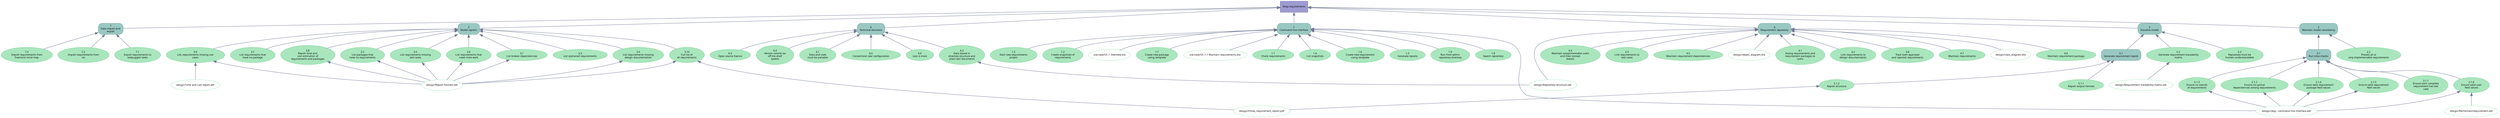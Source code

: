 digraph reqy {
root="/home/oliver/Documents/projects/reqy-requirements"
aspect=2
graph [fontname=Verdana, fontsize=8]
node [fontname=Verdana, fontsize=8]
edge [fontname=Verdana, fontsize=8, color="#707792"]

"/home/oliver/Documents/projects/reqy-requirements/requirements/1_command-line-interface/1.2_create-snapshots-of-requirements.req" [label="1.2\nCreate snapshots of\nrequirements", color="#7dd396", style="filled", fillcolor="#a9e6bd"]
"/home/oliver/Documents/projects/reqy-requirements/documents/design/Repository structure.odt" [label="design/Repository structure.odt", color="#a9e6bd"]
"/home/oliver/Documents/projects/reqy-requirements/documents/use-case/UC-1 Overview.dia" [label="use-case/UC-1 Overview.dia", color="#a9e6bd"]
"/home/oliver/Documents/projects/reqy-requirements/documents/design/Report formats.odt" [label="design/Report formats.odt", color="#a9e6bd"]
"/home/oliver/Documents/projects/reqy-requirements/requirements/1_command-line-interface/1.7_create-new-package-using-template.req" [label="1.7\nCreate new package\nusing template", color="#7dd396", style="filled", fillcolor="#a9e6bd"]
"/home/oliver/Documents/projects/reqy-requirements/documents/use-case/UC-1-1 Maintain requirements.dia" [label="use-case/UC-1-1 Maintain requirements.dia", color="#a9e6bd"]
"/home/oliver/Documents/projects/reqy-requirements/requirements/6_technical-decisions/6.3_open-source-lisence.req" [label="6.3\nOpen source lisence\n", color="#7dd396", style="filled", fillcolor="#a9e6bd"]
"/home/oliver/Documents/projects/reqy-requirements/requirements/5_visualize-model/5.3_repository-must-be-human-understandable.req" [label="5.3\nRepository must be\nhuman understandable", color="#7dd396", style="filled", fillcolor="#a9e6bd"]
"/home/oliver/Documents/projects/reqy-requirements/requirements/2_maintain-model-consistency/2.1_run-time-checks/2.1.6_ensure-valid-user-field-values.req" [label="2.1.6\nEnsure valid user\nfield values", color="#7dd396", style="filled", fillcolor="#a9e6bd"]
"/home/oliver/Documents/projects/reqy-requirements/requirements/4_requirement-repository/4.1_assing-requirements-and-requirement-packages-to-users.req" [label="4.1\nAssing requirements and\nrequirement packages to\nusers", color="#7dd396", style="filled", fillcolor="#a9e6bd"]
"/home/oliver/Documents/projects/reqy-requirements/requirements/5_visualize-model/5.2_generate-requirement-traceability-matrix.req" [label="5.2\nGenerate requirement traceability\nmatrix", color="#7dd396", style="filled", fillcolor="#a9e6bd"]
"/home/oliver/Documents/projects/reqy-requirements/requirements/4_requirement-repository/4.2_link-requirements-to-design-documentation.req" [label="4.2\nLink requirements to\ndesign documentation", color="#7dd396", style="filled", fillcolor="#a9e6bd"]
"/home/oliver/Documents/projects/reqy-requirements/documents/design/reqy - command line interface.odt" [label="design/reqy - command line interface.odt", color="#a9e6bd"]
"/home/oliver/Documents/projects/reqy-requirements/documents/design/reqy - command line interface.odt" [label="design/reqy - command line interface.odt", color="#a9e6bd"]
"/home/oliver/Documents/projects/reqy-requirements" [label="Reqy requirements", shape="box", color="#716eb1", style="filled", fillcolor="#9e9bd1"]
"/home/oliver/Documents/projects/reqy-requirements/documents/design/Report formats.odt" [label="design/Report formats.odt", color="#a9e6bd"]
"/home/oliver/Documents/projects/reqy-requirements/requirements/6_technical-decisions/6.4_version-control-via-off-the-shelf-system.req" [label="6.4\nVersion control via\noff the shelf\nsystem", color="#7dd396", style="filled", fillcolor="#a9e6bd"]
"/home/oliver/Documents/projects/reqy-requirements/documents/design/reqy - command line interface.odt" [label="design/reqy - command line interface.odt", color="#a9e6bd"]
"/home/oliver/Documents/projects/reqy-requirements/requirements/3_model-reports/3.9_list_requirements-missing-use-cases.req" [label="3.9\nList_requirements missing use\ncases", color="#7dd396", style="filled", fillcolor="#a9e6bd"]
"/home/oliver/Documents/projects/reqy-requirements/requirements/7_data-import-and-export/attributes.pkg" [label="7\nData import and\nexport", color="#6ca59c", shape="box", style="rounded,filled", fillcolor="#99c8c2"]
"/home/oliver/Documents/projects/reqy-requirements/requirements/3_model-reports/3.1_list-broken-dependencies.req" [label="3.1\nList broken dependencies\n", color="#7dd396", style="filled", fillcolor="#a9e6bd"]
"/home/oliver/Documents/projects/reqy-requirements/requirements/2_maintain-model-consistency/2.1_run-time-checks/2.1.3_ensure-no-islands-of-requirements.req" [label="2.1.3\nEnsure no islands\nof requirements", color="#7dd396", style="filled", fillcolor="#a9e6bd"]
"/home/oliver/Documents/projects/reqy-requirements/requirements/4_requirement-repository/4.8_track-both-approved-and-rejected-requirements.req" [label="4.8\nTrack both approved\nand rejected requirements\n", color="#7dd396", style="filled", fillcolor="#a9e6bd"]
"/home/oliver/Documents/projects/reqy-requirements/requirements/5_visualize-model/5.1_generate-requirement-report/5.1.1_report-output-formats.req" [label="5.1.1\nReport output formats\n", color="#7dd396", style="filled", fillcolor="#a9e6bd"]
"/home/oliver/Documents/projects/reqy-requirements/requirements/4_requirement-repository/4.7_maintain-requirements.req" [label="4.7\nMaintain requirements", color="#7dd396", style="filled", fillcolor="#a9e6bd"]
"/home/oliver/Documents/projects/reqy-requirements/documents/design/class_diagram.dia" [label="design/class_diagram.dia", color="#a9e6bd"]
"/home/oliver/Documents/projects/reqy-requirements/requirements/3_model-reports/attributes.pkg" [label="3\nModel reports", color="#6ca59c", shape="box", style="rounded,filled", fillcolor="#99c8c2"]
"/home/oliver/Documents/projects/reqy-requirements/documents/design/Time and cost report.odt" [label="design/Time and cost report.odt", color="#a9e6bd"]
"/home/oliver/Documents/projects/reqy-requirements/documents/design/Report formats.odt" [label="design/Report formats.odt", color="#a9e6bd"]
"/home/oliver/Documents/projects/reqy-requirements/documents/design/Report formats.odt" [label="design/Report formats.odt", color="#a9e6bd"]
"/home/oliver/Documents/projects/reqy-requirements/documents/design/file-formats/requirement.odt" [label="design/file-formats/requirement.odt", color="#a9e6bd"]
"/home/oliver/Documents/projects/reqy-requirements/documents/design/Report formats.odt" [label="design/Report formats.odt", color="#a9e6bd"]
"/home/oliver/Documents/projects/reqy-requirements/requirements/5_visualize-model/5.1_generate-requirement-report/attributes.pkg" [label="5.1\nGenerate requirement report\n", color="#6ca59c", shape="box", style="rounded,filled", fillcolor="#99c8c2"]
"/home/oliver/Documents/projects/reqy-requirements/documents/design/Report formats.odt" [label="design/Report formats.odt", color="#a9e6bd"]
"/home/oliver/Documents/projects/reqy-requirements/requirements/4_requirement-repository/4.6_maintain-requirement-package.req" [label="4.6\nMaintain requirement package\n", color="#7dd396", style="filled", fillcolor="#a9e6bd"]
"/home/oliver/Documents/projects/reqy-requirements/requirements/4_requirement-repository/4.4_maintain-assignmentable-users-and-their-contact-details.req" [label="4.4\nMaintain assignmentable users\nand their contact\ndetails", color="#7dd396", style="filled", fillcolor="#a9e6bd"]
"/home/oliver/Documents/projects/reqy-requirements/requirements/7_data-import-and-export/7.3_import-requirements-from-freemind-mind-map.req" [label="7.3\nImport requirements from\nfreemind mind map\n", color="#7dd396", style="filled", fillcolor="#a9e6bd"]
"/home/oliver/Documents/projects/reqy-requirements/requirements/4_requirement-repository/4.3_link-requirements-to-test-cases.req" [label="4.3\nLink requirements to\ntest cases", color="#7dd396", style="filled", fillcolor="#a9e6bd"]
"/home/oliver/Documents/projects/reqy-requirements/documents/design/rmtoo_requirement_report.pdf" [label="design/rmtoo_requirement_report.pdf", color="#a9e6bd"]
"/home/oliver/Documents/projects/reqy-requirements/requirements/6_technical-decisions/attributes.pkg" [label="6\nTechnical decisions", color="#6ca59c", shape="box", style="rounded,filled", fillcolor="#99c8c2"]
"/home/oliver/Documents/projects/reqy-requirements/requirements/7_data-import-and-export/7.2_import-requirements-from-csv.req" [label="7.2\nImport requirements from\ncsv", color="#7dd396", style="filled", fillcolor="#a9e6bd"]
"/home/oliver/Documents/projects/reqy-requirements/documents/design/Repository structure.odt" [label="design/Repository structure.odt", color="#a9e6bd"]
"/home/oliver/Documents/projects/reqy-requirements/requirements/3_model-reports/3.7_list-requirements-that-have-no-package.req" [label="3.7\nList requirements that\nhave no package\n", color="#7dd396", style="filled", fillcolor="#a9e6bd"]
"/home/oliver/Documents/projects/reqy-requirements/requirements/7_data-import-and-export/7.1_export-requirements-to-taskjuggler-tasks.req" [label="7.1\nExport requirements to\ntaskjuggler tasks", color="#7dd396", style="filled", fillcolor="#a9e6bd"]
"/home/oliver/Documents/projects/reqy-requirements/requirements/6_technical-decisions/6.1_data-and-code-must-be-portable.req" [label="6.1\nData and code\nmust be portable\n", color="#7dd396", style="filled", fillcolor="#a9e6bd"]
"/home/oliver/Documents/projects/reqy-requirements/documents/design/reqy - command line interface.odt" [label="design/reqy - command line interface.odt", color="#a9e6bd"]
"/home/oliver/Documents/projects/reqy-requirements/requirements/4_requirement-repository/4.5_maintain-requirement-dependencies.req" [label="4.5\nMaintain requirement dependencies\n", color="#7dd396", style="filled", fillcolor="#a9e6bd"]
"/home/oliver/Documents/projects/reqy-requirements/requirements/2_maintain-model-consistency/2.1_run-time-checks/2.1.1_ensure-each-complete-requirement-has-test-case.req" [label="2.1.1\nEnsure each complete\nrequirement has test\ncase", color="#7dd396", style="filled", fillcolor="#a9e6bd"]
"/home/oliver/Documents/projects/reqy-requirements/documents/design/Requirement traceability matrix.odt" [label="design/Requirement traceability matrix.odt", color="#a9e6bd"]
"/home/oliver/Documents/projects/reqy-requirements/documents/design/reqy - command line interface.odt" [label="design/reqy - command line interface.odt", color="#a9e6bd"]
"/home/oliver/Documents/projects/reqy-requirements/requirements/1_command-line-interface/attributes.pkg" [label="1\nCommand line interface\n", color="#6ca59c", shape="box", style="rounded,filled", fillcolor="#99c8c2"]
"/home/oliver/Documents/projects/reqy-requirements/requirements/3_model-reports/3.10_full-list-of-all-requirements.req" [label="3.10\nFull list of\nall requirements", color="#7dd396", style="filled", fillcolor="#a9e6bd"]
"/home/oliver/Documents/projects/reqy-requirements/requirements/6_technical-decisions/6.5_conventsion-over-configuration.req" [label="6.5\nConventsion over configuration\n", color="#7dd396", style="filled", fillcolor="#a9e6bd"]
"/home/oliver/Documents/projects/reqy-requirements/requirements/2_maintain-model-consistency/2.1_run-time-checks/2.1.2_ensure-no-cyclical-dependencies-among-requirements.req" [label="2.1.2\nEnsure no cyclical\ndependencies among requirements\n", color="#7dd396", style="filled", fillcolor="#a9e6bd"]
"/home/oliver/Documents/projects/reqy-requirements/requirements/4_requirement-repository/attributes.pkg" [label="4\nRequirement repository", color="#6ca59c", shape="box", style="rounded,filled", fillcolor="#99c8c2"]
"/home/oliver/Documents/projects/reqy-requirements/requirements/1_command-line-interface/1.1_check-requirements.req" [label="1.1\nCheck requirements", color="#7dd396", style="filled", fillcolor="#a9e6bd"]
"/home/oliver/Documents/projects/reqy-requirements/requirements/2_maintain-model-consistency/2.1_run-time-checks/attributes.pkg" [label="2.1\nRun time checks\n", color="#6ca59c", shape="box", style="rounded,filled", fillcolor="#99c8c2"]
"/home/oliver/Documents/projects/reqy-requirements/requirements/6_technical-decisions/6.6_less-is-more.req" [label="6.6\nLess is more\n", color="#7dd396", style="filled", fillcolor="#a9e6bd"]
"/home/oliver/Documents/projects/reqy-requirements/requirements/5_visualize-model/attributes.pkg" [label="5\nVisualize model", color="#6ca59c", shape="box", style="rounded,filled", fillcolor="#99c8c2"]
"/home/oliver/Documents/projects/reqy-requirements/requirements/1_command-line-interface/1.4_list-snapshots.req" [label="1.4\nList snapshots", color="#7dd396", style="filled", fillcolor="#a9e6bd"]
"/home/oliver/Documents/projects/reqy-requirements/documents/design/Report formats.odt" [label="design/Report formats.odt", color="#a9e6bd"]
"/home/oliver/Documents/projects/reqy-requirements/requirements/3_model-reports/3.4_list-requirements-missing-design-documentation.req" [label="3.4\nList requirements missing\ndesign documentation", color="#7dd396", style="filled", fillcolor="#a9e6bd"]
"/home/oliver/Documents/projects/reqy-requirements/requirements/3_model-reports/3.8_report-time-and-cost-estimation-of-requirements-and-packages.req" [label="3.8\nReport time and\ncost estimation of\nrequirements and packages\n", color="#7dd396", style="filled", fillcolor="#a9e6bd"]
"/home/oliver/Documents/projects/reqy-requirements/requirements/2_maintain-model-consistency/2.2_process-all-or-only-implementable-requirements.req" [label="2.2\nProcess all or\nonly implementable requirements\n", color="#7dd396", style="filled", fillcolor="#a9e6bd"]
"/home/oliver/Documents/projects/reqy-requirements/requirements/5_visualize-model/5.1_generate-requirement-report/5.1.2_report-structure.req" [label="5.1.2\nReport structure", color="#7dd396", style="filled", fillcolor="#a9e6bd"]
"/home/oliver/Documents/projects/reqy-requirements/requirements/1_command-line-interface/1.6_create-new-requirement-using-template.req" [label="1.6\nCreate new requirement\nusing template", color="#7dd396", style="filled", fillcolor="#a9e6bd"]
"/home/oliver/Documents/projects/reqy-requirements/requirements/2_maintain-model-consistency/2.1_run-time-checks/2.1.4_ensure-valid-requirement-package-field-values.req" [label="2.1.4\nEnsure valid requirement\npackage field values\n", color="#7dd396", style="filled", fillcolor="#a9e6bd"]
"/home/oliver/Documents/projects/reqy-requirements/documents/design/object_diagram.dia" [label="design/object_diagram.dia", color="#a9e6bd"]
"/home/oliver/Documents/projects/reqy-requirements/documents/design/Report formats.odt" [label="design/Report formats.odt", color="#a9e6bd"]
"/home/oliver/Documents/projects/reqy-requirements/requirements/3_model-reports/3.2_list-packages-that-have-no-requirements.req" [label="3.2\nList packages that\nhave no requirements\n", color="#7dd396", style="filled", fillcolor="#a9e6bd"]
"/home/oliver/Documents/projects/reqy-requirements/requirements/2_maintain-model-consistency/2.1_run-time-checks/2.1.5_ensure-valid-requirement-field-values.req" [label="2.1.5\nEnsure valid requirement\nfield values", color="#7dd396", style="filled", fillcolor="#a9e6bd"]
"/home/oliver/Documents/projects/reqy-requirements/requirements/2_maintain-model-consistency/attributes.pkg" [label="2\nMaintain model consistency\n", color="#6ca59c", shape="box", style="rounded,filled", fillcolor="#99c8c2"]
"/home/oliver/Documents/projects/reqy-requirements/requirements/6_technical-decisions/6.2_data-stored-in-directory-structure-and-plain-text-documents.req" [label="6.2\nData stored in\ndirectory structure and\nplain text documents\n", color="#7dd396", style="filled", fillcolor="#a9e6bd"]
"/home/oliver/Documents/projects/reqy-requirements/requirements/1_command-line-interface/1.3_generate-reports.req" [label="1.3\nGenerate reports", color="#7dd396", style="filled", fillcolor="#a9e6bd"]
"/home/oliver/Documents/projects/reqy-requirements/documents/design/reqy - command line interface.odt" [label="design/reqy - command line interface.odt", color="#a9e6bd"]
"/home/oliver/Documents/projects/reqy-requirements/requirements/3_model-reports/3.5_list-requirements-missing-test-cases.req" [label="3.5\nList requirements missing\ntest cases", color="#7dd396", style="filled", fillcolor="#a9e6bd"]
"/home/oliver/Documents/projects/reqy-requirements/requirements/1_command-line-interface/1.9_run-from-within-repository-directory.req" [label="1.9\nRun from within\nrepository directory", color="#7dd396", style="filled", fillcolor="#a9e6bd"]
"/home/oliver/Documents/projects/reqy-requirements/documents/design/rmtoo_requirement_report.pdf" [label="design/rmtoo_requirement_report.pdf", color="#a9e6bd"]
"/home/oliver/Documents/projects/reqy-requirements/requirements/1_command-line-interface/1.8_search-repository.req" [label="1.8\nSearch repository", color="#7dd396", style="filled", fillcolor="#a9e6bd"]
"/home/oliver/Documents/projects/reqy-requirements/requirements/1_command-line-interface/1.5_start-new-requirements-project.req" [label="1.5\nStart new requirements\nproject", color="#7dd396", style="filled", fillcolor="#a9e6bd"]
"/home/oliver/Documents/projects/reqy-requirements/requirements/3_model-reports/3.3_list-orphaned-requirements.req" [label="3.3\nList orphaned requirements\n", color="#7dd396", style="filled", fillcolor="#a9e6bd"]
"/home/oliver/Documents/projects/reqy-requirements/requirements/3_model-reports/3.6_list-requirements-that-need-more-work.req" [label="3.6\nList requirements that\nneed more work\n", color="#7dd396", style="filled", fillcolor="#a9e6bd"]

"/home/oliver/Documents/projects/reqy-requirements"->"/home/oliver/Documents/projects/reqy-requirements/requirements/1_command-line-interface/attributes.pkg" [dir="back"]
"/home/oliver/Documents/projects/reqy-requirements/requirements/1_command-line-interface/attributes.pkg"->"/home/oliver/Documents/projects/reqy-requirements/documents/design/reqy - command line interface.odt" [dir="back"]
"/home/oliver/Documents/projects/reqy-requirements/requirements/1_command-line-interface/attributes.pkg"->"/home/oliver/Documents/projects/reqy-requirements/documents/use-case/UC-1 Overview.dia" [dir="back"]
"/home/oliver/Documents/projects/reqy-requirements/requirements/1_command-line-interface/attributes.pkg"->"/home/oliver/Documents/projects/reqy-requirements/documents/use-case/UC-1-1 Maintain requirements.dia" [dir="back"]
"/home/oliver/Documents/projects/reqy-requirements/requirements/1_command-line-interface/attributes.pkg"->"/home/oliver/Documents/projects/reqy-requirements/requirements/1_command-line-interface/1.1_check-requirements.req" [dir="back"]
"/home/oliver/Documents/projects/reqy-requirements/requirements/1_command-line-interface/attributes.pkg"->"/home/oliver/Documents/projects/reqy-requirements/requirements/1_command-line-interface/1.4_list-snapshots.req" [dir="back"]
"/home/oliver/Documents/projects/reqy-requirements/requirements/1_command-line-interface/attributes.pkg"->"/home/oliver/Documents/projects/reqy-requirements/requirements/1_command-line-interface/1.6_create-new-requirement-using-template.req" [dir="back"]
"/home/oliver/Documents/projects/reqy-requirements/requirements/1_command-line-interface/attributes.pkg"->"/home/oliver/Documents/projects/reqy-requirements/requirements/1_command-line-interface/1.9_run-from-within-repository-directory.req" [dir="back"]
"/home/oliver/Documents/projects/reqy-requirements/requirements/1_command-line-interface/attributes.pkg"->"/home/oliver/Documents/projects/reqy-requirements/requirements/1_command-line-interface/1.8_search-repository.req" [dir="back"]
"/home/oliver/Documents/projects/reqy-requirements/requirements/1_command-line-interface/attributes.pkg"->"/home/oliver/Documents/projects/reqy-requirements/requirements/1_command-line-interface/1.7_create-new-package-using-template.req" [dir="back"]
"/home/oliver/Documents/projects/reqy-requirements/requirements/1_command-line-interface/attributes.pkg"->"/home/oliver/Documents/projects/reqy-requirements/requirements/1_command-line-interface/1.5_start-new-requirements-project.req" [dir="back"]
"/home/oliver/Documents/projects/reqy-requirements/requirements/1_command-line-interface/attributes.pkg"->"/home/oliver/Documents/projects/reqy-requirements/requirements/1_command-line-interface/1.3_generate-reports.req" [dir="back"]
"/home/oliver/Documents/projects/reqy-requirements/requirements/1_command-line-interface/attributes.pkg"->"/home/oliver/Documents/projects/reqy-requirements/requirements/1_command-line-interface/1.2_create-snapshots-of-requirements.req" [dir="back"]
"/home/oliver/Documents/projects/reqy-requirements"->"/home/oliver/Documents/projects/reqy-requirements/requirements/4_requirement-repository/attributes.pkg" [dir="back"]
"/home/oliver/Documents/projects/reqy-requirements/requirements/4_requirement-repository/attributes.pkg"->"/home/oliver/Documents/projects/reqy-requirements/documents/design/Repository structure.odt" [dir="back"]
"/home/oliver/Documents/projects/reqy-requirements/requirements/4_requirement-repository/attributes.pkg"->"/home/oliver/Documents/projects/reqy-requirements/documents/design/class_diagram.dia" [dir="back"]
"/home/oliver/Documents/projects/reqy-requirements/requirements/4_requirement-repository/attributes.pkg"->"/home/oliver/Documents/projects/reqy-requirements/documents/design/object_diagram.dia" [dir="back"]
"/home/oliver/Documents/projects/reqy-requirements/requirements/4_requirement-repository/attributes.pkg"->"/home/oliver/Documents/projects/reqy-requirements/requirements/4_requirement-repository/4.1_assing-requirements-and-requirement-packages-to-users.req" [dir="back"]
"/home/oliver/Documents/projects/reqy-requirements/requirements/4_requirement-repository/attributes.pkg"->"/home/oliver/Documents/projects/reqy-requirements/requirements/4_requirement-repository/4.2_link-requirements-to-design-documentation.req" [dir="back"]
"/home/oliver/Documents/projects/reqy-requirements/requirements/4_requirement-repository/attributes.pkg"->"/home/oliver/Documents/projects/reqy-requirements/requirements/4_requirement-repository/4.7_maintain-requirements.req" [dir="back"]
"/home/oliver/Documents/projects/reqy-requirements/requirements/4_requirement-repository/attributes.pkg"->"/home/oliver/Documents/projects/reqy-requirements/requirements/4_requirement-repository/4.5_maintain-requirement-dependencies.req" [dir="back"]
"/home/oliver/Documents/projects/reqy-requirements/requirements/4_requirement-repository/attributes.pkg"->"/home/oliver/Documents/projects/reqy-requirements/requirements/4_requirement-repository/4.4_maintain-assignmentable-users-and-their-contact-details.req" [dir="back"]
"/home/oliver/Documents/projects/reqy-requirements/requirements/4_requirement-repository/attributes.pkg"->"/home/oliver/Documents/projects/reqy-requirements/requirements/4_requirement-repository/4.6_maintain-requirement-package.req" [dir="back"]
"/home/oliver/Documents/projects/reqy-requirements/requirements/4_requirement-repository/attributes.pkg"->"/home/oliver/Documents/projects/reqy-requirements/requirements/4_requirement-repository/4.3_link-requirements-to-test-cases.req" [dir="back"]
"/home/oliver/Documents/projects/reqy-requirements/requirements/4_requirement-repository/attributes.pkg"->"/home/oliver/Documents/projects/reqy-requirements/requirements/4_requirement-repository/4.8_track-both-approved-and-rejected-requirements.req" [dir="back"]
"/home/oliver/Documents/projects/reqy-requirements"->"/home/oliver/Documents/projects/reqy-requirements/requirements/3_model-reports/attributes.pkg" [dir="back"]
"/home/oliver/Documents/projects/reqy-requirements/requirements/3_model-reports/attributes.pkg"->"/home/oliver/Documents/projects/reqy-requirements/requirements/3_model-reports/3.2_list-packages-that-have-no-requirements.req" [dir="back"]
"/home/oliver/Documents/projects/reqy-requirements/requirements/3_model-reports/3.2_list-packages-that-have-no-requirements.req"->"/home/oliver/Documents/projects/reqy-requirements/documents/design/Report formats.odt" [dir="back"]
"/home/oliver/Documents/projects/reqy-requirements/requirements/3_model-reports/attributes.pkg"->"/home/oliver/Documents/projects/reqy-requirements/requirements/3_model-reports/3.6_list-requirements-that-need-more-work.req" [dir="back"]
"/home/oliver/Documents/projects/reqy-requirements/requirements/3_model-reports/3.6_list-requirements-that-need-more-work.req"->"/home/oliver/Documents/projects/reqy-requirements/documents/design/Report formats.odt" [dir="back"]
"/home/oliver/Documents/projects/reqy-requirements/requirements/3_model-reports/attributes.pkg"->"/home/oliver/Documents/projects/reqy-requirements/requirements/3_model-reports/3.8_report-time-and-cost-estimation-of-requirements-and-packages.req" [dir="back"]
"/home/oliver/Documents/projects/reqy-requirements/requirements/3_model-reports/3.8_report-time-and-cost-estimation-of-requirements-and-packages.req"->"/home/oliver/Documents/projects/reqy-requirements/documents/design/Report formats.odt" [dir="back"]
"/home/oliver/Documents/projects/reqy-requirements/requirements/3_model-reports/attributes.pkg"->"/home/oliver/Documents/projects/reqy-requirements/requirements/3_model-reports/3.4_list-requirements-missing-design-documentation.req" [dir="back"]
"/home/oliver/Documents/projects/reqy-requirements/requirements/3_model-reports/3.4_list-requirements-missing-design-documentation.req"->"/home/oliver/Documents/projects/reqy-requirements/documents/design/Report formats.odt" [dir="back"]
"/home/oliver/Documents/projects/reqy-requirements/requirements/3_model-reports/attributes.pkg"->"/home/oliver/Documents/projects/reqy-requirements/requirements/3_model-reports/3.5_list-requirements-missing-test-cases.req" [dir="back"]
"/home/oliver/Documents/projects/reqy-requirements/requirements/3_model-reports/3.5_list-requirements-missing-test-cases.req"->"/home/oliver/Documents/projects/reqy-requirements/documents/design/Report formats.odt" [dir="back"]
"/home/oliver/Documents/projects/reqy-requirements/requirements/3_model-reports/attributes.pkg"->"/home/oliver/Documents/projects/reqy-requirements/requirements/3_model-reports/3.9_list_requirements-missing-use-cases.req" [dir="back"]
"/home/oliver/Documents/projects/reqy-requirements/requirements/3_model-reports/3.9_list_requirements-missing-use-cases.req"->"/home/oliver/Documents/projects/reqy-requirements/documents/design/Report formats.odt" [dir="back"]
"/home/oliver/Documents/projects/reqy-requirements/requirements/3_model-reports/3.9_list_requirements-missing-use-cases.req"->"/home/oliver/Documents/projects/reqy-requirements/documents/design/Time and cost report.odt" [dir="back"]
"/home/oliver/Documents/projects/reqy-requirements/requirements/3_model-reports/attributes.pkg"->"/home/oliver/Documents/projects/reqy-requirements/requirements/3_model-reports/3.3_list-orphaned-requirements.req" [dir="back"]
"/home/oliver/Documents/projects/reqy-requirements/requirements/3_model-reports/attributes.pkg"->"/home/oliver/Documents/projects/reqy-requirements/requirements/3_model-reports/3.7_list-requirements-that-have-no-package.req" [dir="back"]
"/home/oliver/Documents/projects/reqy-requirements/requirements/3_model-reports/attributes.pkg"->"/home/oliver/Documents/projects/reqy-requirements/requirements/3_model-reports/3.10_full-list-of-all-requirements.req" [dir="back"]
"/home/oliver/Documents/projects/reqy-requirements/requirements/3_model-reports/3.10_full-list-of-all-requirements.req"->"/home/oliver/Documents/projects/reqy-requirements/documents/design/Report formats.odt" [dir="back"]
"/home/oliver/Documents/projects/reqy-requirements/requirements/3_model-reports/3.10_full-list-of-all-requirements.req"->"/home/oliver/Documents/projects/reqy-requirements/documents/design/rmtoo_requirement_report.pdf" [dir="back"]
"/home/oliver/Documents/projects/reqy-requirements/requirements/3_model-reports/attributes.pkg"->"/home/oliver/Documents/projects/reqy-requirements/requirements/3_model-reports/3.1_list-broken-dependencies.req" [dir="back"]
"/home/oliver/Documents/projects/reqy-requirements/requirements/3_model-reports/3.1_list-broken-dependencies.req"->"/home/oliver/Documents/projects/reqy-requirements/documents/design/Report formats.odt" [dir="back"]
"/home/oliver/Documents/projects/reqy-requirements"->"/home/oliver/Documents/projects/reqy-requirements/requirements/2_maintain-model-consistency/attributes.pkg" [dir="back"]
"/home/oliver/Documents/projects/reqy-requirements/requirements/2_maintain-model-consistency/attributes.pkg"->"/home/oliver/Documents/projects/reqy-requirements/requirements/2_maintain-model-consistency/2.1_run-time-checks/attributes.pkg" [dir="back"]
"/home/oliver/Documents/projects/reqy-requirements/requirements/2_maintain-model-consistency/2.1_run-time-checks/attributes.pkg"->"/home/oliver/Documents/projects/reqy-requirements/requirements/2_maintain-model-consistency/2.1_run-time-checks/2.1.4_ensure-valid-requirement-package-field-values.req" [dir="back"]
"/home/oliver/Documents/projects/reqy-requirements/requirements/2_maintain-model-consistency/2.1_run-time-checks/2.1.4_ensure-valid-requirement-package-field-values.req"->"/home/oliver/Documents/projects/reqy-requirements/documents/design/reqy - command line interface.odt" [dir="back"]
"/home/oliver/Documents/projects/reqy-requirements/requirements/2_maintain-model-consistency/2.1_run-time-checks/attributes.pkg"->"/home/oliver/Documents/projects/reqy-requirements/requirements/2_maintain-model-consistency/2.1_run-time-checks/2.1.1_ensure-each-complete-requirement-has-test-case.req" [dir="back"]
"/home/oliver/Documents/projects/reqy-requirements/requirements/2_maintain-model-consistency/2.1_run-time-checks/attributes.pkg"->"/home/oliver/Documents/projects/reqy-requirements/requirements/2_maintain-model-consistency/2.1_run-time-checks/2.1.5_ensure-valid-requirement-field-values.req" [dir="back"]
"/home/oliver/Documents/projects/reqy-requirements/requirements/2_maintain-model-consistency/2.1_run-time-checks/2.1.5_ensure-valid-requirement-field-values.req"->"/home/oliver/Documents/projects/reqy-requirements/documents/design/reqy - command line interface.odt" [dir="back"]
"/home/oliver/Documents/projects/reqy-requirements/requirements/2_maintain-model-consistency/2.1_run-time-checks/attributes.pkg"->"/home/oliver/Documents/projects/reqy-requirements/requirements/2_maintain-model-consistency/2.1_run-time-checks/2.1.3_ensure-no-islands-of-requirements.req" [dir="back"]
"/home/oliver/Documents/projects/reqy-requirements/requirements/2_maintain-model-consistency/2.1_run-time-checks/2.1.3_ensure-no-islands-of-requirements.req"->"/home/oliver/Documents/projects/reqy-requirements/documents/design/reqy - command line interface.odt" [dir="back"]
"/home/oliver/Documents/projects/reqy-requirements/requirements/2_maintain-model-consistency/2.1_run-time-checks/attributes.pkg"->"/home/oliver/Documents/projects/reqy-requirements/requirements/2_maintain-model-consistency/2.1_run-time-checks/2.1.6_ensure-valid-user-field-values.req" [dir="back"]
"/home/oliver/Documents/projects/reqy-requirements/requirements/2_maintain-model-consistency/2.1_run-time-checks/2.1.6_ensure-valid-user-field-values.req"->"/home/oliver/Documents/projects/reqy-requirements/documents/design/reqy - command line interface.odt" [dir="back"]
"/home/oliver/Documents/projects/reqy-requirements/requirements/2_maintain-model-consistency/2.1_run-time-checks/2.1.6_ensure-valid-user-field-values.req"->"/home/oliver/Documents/projects/reqy-requirements/documents/design/file-formats/requirement.odt" [dir="back"]
"/home/oliver/Documents/projects/reqy-requirements/requirements/2_maintain-model-consistency/2.1_run-time-checks/attributes.pkg"->"/home/oliver/Documents/projects/reqy-requirements/requirements/2_maintain-model-consistency/2.1_run-time-checks/2.1.2_ensure-no-cyclical-dependencies-among-requirements.req" [dir="back"]
"/home/oliver/Documents/projects/reqy-requirements/requirements/2_maintain-model-consistency/2.1_run-time-checks/2.1.2_ensure-no-cyclical-dependencies-among-requirements.req"->"/home/oliver/Documents/projects/reqy-requirements/documents/design/reqy - command line interface.odt" [dir="back"]
"/home/oliver/Documents/projects/reqy-requirements/requirements/2_maintain-model-consistency/attributes.pkg"->"/home/oliver/Documents/projects/reqy-requirements/requirements/2_maintain-model-consistency/2.2_process-all-or-only-implementable-requirements.req" [dir="back"]
"/home/oliver/Documents/projects/reqy-requirements"->"/home/oliver/Documents/projects/reqy-requirements/requirements/5_visualize-model/attributes.pkg" [dir="back"]
"/home/oliver/Documents/projects/reqy-requirements/requirements/5_visualize-model/attributes.pkg"->"/home/oliver/Documents/projects/reqy-requirements/requirements/5_visualize-model/5.3_repository-must-be-human-understandable.req" [dir="back"]
"/home/oliver/Documents/projects/reqy-requirements/requirements/5_visualize-model/attributes.pkg"->"/home/oliver/Documents/projects/reqy-requirements/requirements/5_visualize-model/5.1_generate-requirement-report/attributes.pkg" [dir="back"]
"/home/oliver/Documents/projects/reqy-requirements/requirements/5_visualize-model/5.1_generate-requirement-report/attributes.pkg"->"/home/oliver/Documents/projects/reqy-requirements/requirements/5_visualize-model/5.1_generate-requirement-report/5.1.1_report-output-formats.req" [dir="back"]
"/home/oliver/Documents/projects/reqy-requirements/requirements/5_visualize-model/5.1_generate-requirement-report/attributes.pkg"->"/home/oliver/Documents/projects/reqy-requirements/requirements/5_visualize-model/5.1_generate-requirement-report/5.1.2_report-structure.req" [dir="back"]
"/home/oliver/Documents/projects/reqy-requirements/requirements/5_visualize-model/5.1_generate-requirement-report/5.1.2_report-structure.req"->"/home/oliver/Documents/projects/reqy-requirements/documents/design/rmtoo_requirement_report.pdf" [dir="back"]
"/home/oliver/Documents/projects/reqy-requirements/requirements/5_visualize-model/attributes.pkg"->"/home/oliver/Documents/projects/reqy-requirements/requirements/5_visualize-model/5.2_generate-requirement-traceability-matrix.req" [dir="back"]
"/home/oliver/Documents/projects/reqy-requirements/requirements/5_visualize-model/5.2_generate-requirement-traceability-matrix.req"->"/home/oliver/Documents/projects/reqy-requirements/documents/design/Requirement traceability matrix.odt" [dir="back"]
"/home/oliver/Documents/projects/reqy-requirements"->"/home/oliver/Documents/projects/reqy-requirements/requirements/7_data-import-and-export/attributes.pkg" [dir="back"]
"/home/oliver/Documents/projects/reqy-requirements/requirements/7_data-import-and-export/attributes.pkg"->"/home/oliver/Documents/projects/reqy-requirements/requirements/7_data-import-and-export/7.3_import-requirements-from-freemind-mind-map.req" [dir="back"]
"/home/oliver/Documents/projects/reqy-requirements/requirements/7_data-import-and-export/attributes.pkg"->"/home/oliver/Documents/projects/reqy-requirements/requirements/7_data-import-and-export/7.1_export-requirements-to-taskjuggler-tasks.req" [dir="back"]
"/home/oliver/Documents/projects/reqy-requirements/requirements/7_data-import-and-export/attributes.pkg"->"/home/oliver/Documents/projects/reqy-requirements/requirements/7_data-import-and-export/7.2_import-requirements-from-csv.req" [dir="back"]
"/home/oliver/Documents/projects/reqy-requirements"->"/home/oliver/Documents/projects/reqy-requirements/requirements/6_technical-decisions/attributes.pkg" [dir="back"]
"/home/oliver/Documents/projects/reqy-requirements/requirements/6_technical-decisions/attributes.pkg"->"/home/oliver/Documents/projects/reqy-requirements/requirements/6_technical-decisions/6.6_less-is-more.req" [dir="back"]
"/home/oliver/Documents/projects/reqy-requirements/requirements/6_technical-decisions/attributes.pkg"->"/home/oliver/Documents/projects/reqy-requirements/requirements/6_technical-decisions/6.1_data-and-code-must-be-portable.req" [dir="back"]
"/home/oliver/Documents/projects/reqy-requirements/requirements/6_technical-decisions/attributes.pkg"->"/home/oliver/Documents/projects/reqy-requirements/requirements/6_technical-decisions/6.5_conventsion-over-configuration.req" [dir="back"]
"/home/oliver/Documents/projects/reqy-requirements/requirements/6_technical-decisions/attributes.pkg"->"/home/oliver/Documents/projects/reqy-requirements/requirements/6_technical-decisions/6.4_version-control-via-off-the-shelf-system.req" [dir="back"]
"/home/oliver/Documents/projects/reqy-requirements/requirements/6_technical-decisions/attributes.pkg"->"/home/oliver/Documents/projects/reqy-requirements/requirements/6_technical-decisions/6.2_data-stored-in-directory-structure-and-plain-text-documents.req" [dir="back"]
"/home/oliver/Documents/projects/reqy-requirements/requirements/6_technical-decisions/6.2_data-stored-in-directory-structure-and-plain-text-documents.req"->"/home/oliver/Documents/projects/reqy-requirements/documents/design/Repository structure.odt" [dir="back"]
"/home/oliver/Documents/projects/reqy-requirements/requirements/6_technical-decisions/attributes.pkg"->"/home/oliver/Documents/projects/reqy-requirements/requirements/6_technical-decisions/6.3_open-source-lisence.req" [dir="back"]
}